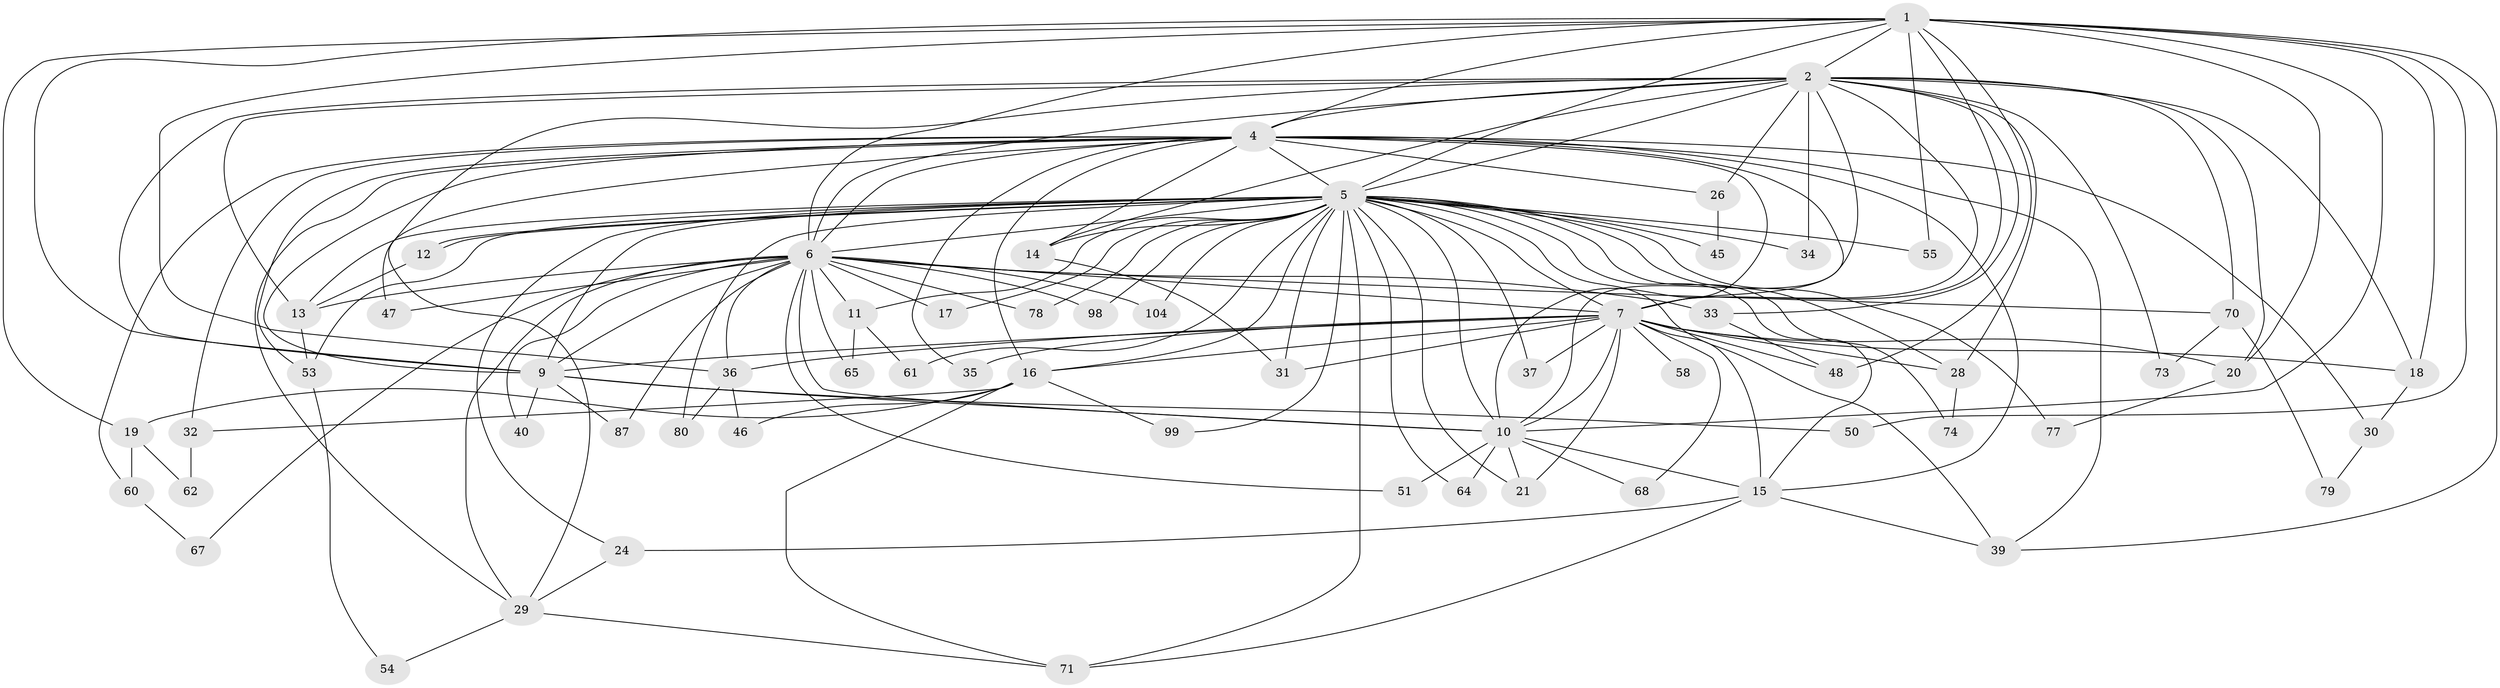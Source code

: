 // original degree distribution, {18: 0.009615384615384616, 19: 0.019230769230769232, 12: 0.009615384615384616, 31: 0.009615384615384616, 29: 0.009615384615384616, 28: 0.009615384615384616, 17: 0.019230769230769232, 14: 0.009615384615384616, 4: 0.07692307692307693, 3: 0.16346153846153846, 5: 0.0673076923076923, 7: 0.009615384615384616, 9: 0.009615384615384616, 2: 0.5576923076923077, 6: 0.019230769230769232}
// Generated by graph-tools (version 1.1) at 2025/17/03/04/25 18:17:52]
// undirected, 62 vertices, 155 edges
graph export_dot {
graph [start="1"]
  node [color=gray90,style=filled];
  1;
  2 [super="+3"];
  4 [super="+25"];
  5 [super="+8+63+41+27+95"];
  6;
  7 [super="+84+94+90+100+69+49+52+42+44+56+22"];
  9;
  10;
  11;
  12;
  13 [super="+38"];
  14 [super="+66"];
  15 [super="+59+43"];
  16;
  17;
  18;
  19;
  20;
  21;
  24 [super="+92"];
  26;
  28 [super="+75"];
  29 [super="+102"];
  30;
  31;
  32;
  33;
  34;
  35;
  36 [super="+82"];
  37;
  39 [super="+81"];
  40;
  45;
  46;
  47;
  48 [super="+76"];
  50;
  51;
  53;
  54;
  55;
  58;
  60;
  61;
  62;
  64;
  65;
  67;
  68;
  70;
  71 [super="+93+97"];
  73;
  74;
  77;
  78 [super="+86"];
  79;
  80;
  87 [super="+89"];
  98;
  99;
  104;
  1 -- 2 [weight=2];
  1 -- 4;
  1 -- 5 [weight=2];
  1 -- 6;
  1 -- 7 [weight=2];
  1 -- 9;
  1 -- 10;
  1 -- 18;
  1 -- 19;
  1 -- 20;
  1 -- 36;
  1 -- 50;
  1 -- 55;
  1 -- 39;
  1 -- 48;
  2 -- 4 [weight=2];
  2 -- 5 [weight=4];
  2 -- 6 [weight=2];
  2 -- 7 [weight=4];
  2 -- 9 [weight=2];
  2 -- 10 [weight=2];
  2 -- 20;
  2 -- 26;
  2 -- 28;
  2 -- 33;
  2 -- 34;
  2 -- 70;
  2 -- 73;
  2 -- 18;
  2 -- 14;
  2 -- 13;
  2 -- 29;
  4 -- 5 [weight=2];
  4 -- 6;
  4 -- 7 [weight=2];
  4 -- 9;
  4 -- 10;
  4 -- 14;
  4 -- 15;
  4 -- 16 [weight=2];
  4 -- 26;
  4 -- 30;
  4 -- 32;
  4 -- 47;
  4 -- 35;
  4 -- 53;
  4 -- 60;
  4 -- 29;
  4 -- 39;
  5 -- 6 [weight=3];
  5 -- 7 [weight=5];
  5 -- 9 [weight=5];
  5 -- 10 [weight=2];
  5 -- 11;
  5 -- 12;
  5 -- 12;
  5 -- 14 [weight=2];
  5 -- 17;
  5 -- 21;
  5 -- 31;
  5 -- 39;
  5 -- 64;
  5 -- 74;
  5 -- 77;
  5 -- 80;
  5 -- 98;
  5 -- 99;
  5 -- 104;
  5 -- 78;
  5 -- 15;
  5 -- 16;
  5 -- 24;
  5 -- 34;
  5 -- 37;
  5 -- 61;
  5 -- 71;
  5 -- 53;
  5 -- 45;
  5 -- 28 [weight=2];
  5 -- 55;
  5 -- 13;
  6 -- 7 [weight=2];
  6 -- 9;
  6 -- 10;
  6 -- 11;
  6 -- 13 [weight=2];
  6 -- 17;
  6 -- 29;
  6 -- 33;
  6 -- 36;
  6 -- 40;
  6 -- 47;
  6 -- 51;
  6 -- 65;
  6 -- 67;
  6 -- 70;
  6 -- 78 [weight=2];
  6 -- 87;
  6 -- 98;
  6 -- 104;
  7 -- 9 [weight=2];
  7 -- 10;
  7 -- 28;
  7 -- 35;
  7 -- 37;
  7 -- 48;
  7 -- 58 [weight=2];
  7 -- 36;
  7 -- 18;
  7 -- 15;
  7 -- 31;
  7 -- 68;
  7 -- 21;
  7 -- 16;
  7 -- 20;
  9 -- 10;
  9 -- 40;
  9 -- 50;
  9 -- 87 [weight=2];
  10 -- 21;
  10 -- 51;
  10 -- 64;
  10 -- 68;
  10 -- 15;
  11 -- 61;
  11 -- 65;
  12 -- 13;
  13 -- 53;
  14 -- 31;
  15 -- 24;
  15 -- 39;
  15 -- 71;
  16 -- 19;
  16 -- 32;
  16 -- 46;
  16 -- 99;
  16 -- 71;
  18 -- 30;
  19 -- 60;
  19 -- 62;
  20 -- 77;
  24 -- 29;
  26 -- 45;
  28 -- 74;
  29 -- 54;
  29 -- 71;
  30 -- 79;
  32 -- 62;
  33 -- 48;
  36 -- 46;
  36 -- 80;
  53 -- 54;
  60 -- 67;
  70 -- 73;
  70 -- 79;
}
